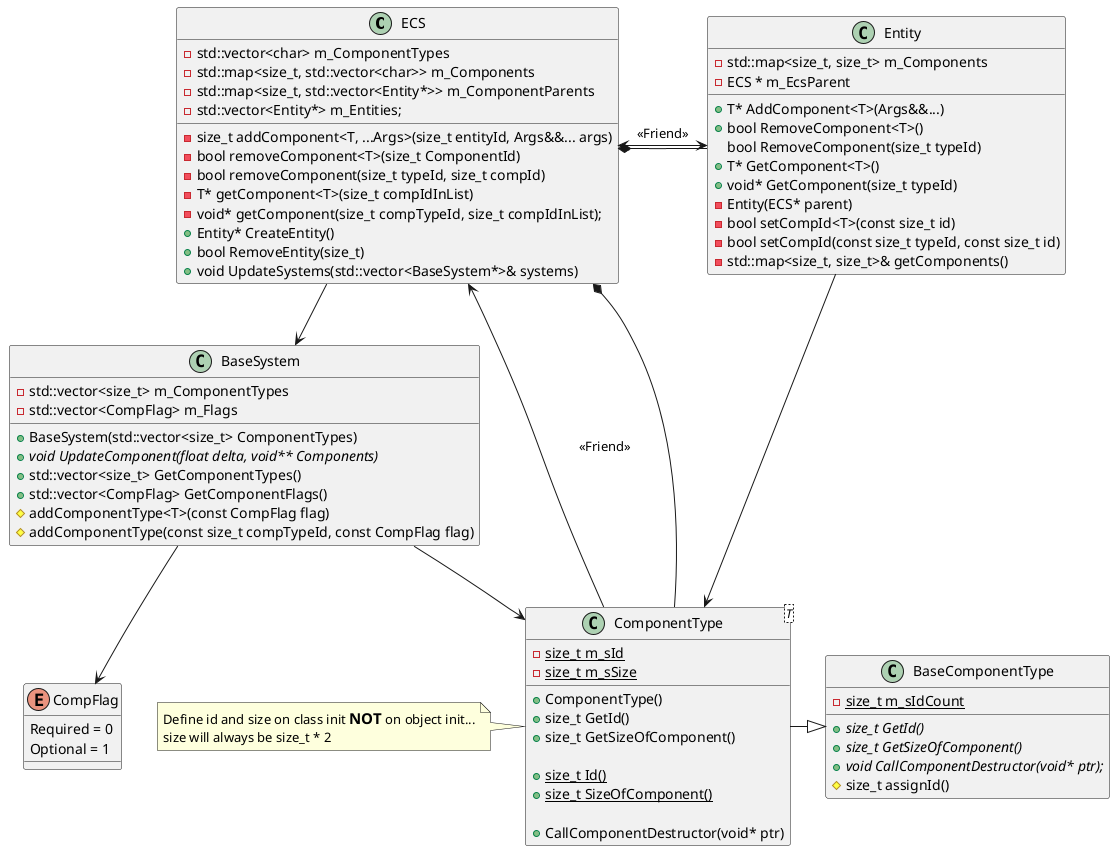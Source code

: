 @startuml ECS
class ECS 
{
    - std::vector<char> m_ComponentTypes
    - std::map<size_t, std::vector<char>> m_Components
    - std::map<size_t, std::vector<Entity*>> m_ComponentParents
    - std::vector<Entity*> m_Entities;
 
    - size_t addComponent<T, ...Args>(size_t entityId, Args&&... args)
    - bool removeComponent<T>(size_t ComponentId)
    - bool removeComponent(size_t typeId, size_t compId)
    - T* getComponent<T>(size_t compIdInList)
    - void* getComponent(size_t compTypeId, size_t compIdInList);
    + Entity* CreateEntity()
    + bool RemoveEntity(size_t)
    + void UpdateSystems(std::vector<BaseSystem*>& systems)
}

class BaseComponentType 
{
    +{abstract}size_t GetId()
    +{abstract}size_t GetSizeOfComponent()
    +{abstract}void CallComponentDestructor(void* ptr);
    # size_t assignId()
    -{static} size_t m_sIdCount
}

class ComponentType<T>
{
    +ComponentType()
    +size_t GetId()
    +size_t GetSizeOfComponent()
    
    +{static} size_t Id()
    +{static} size_t SizeOfComponent()

    +CallComponentDestructor(void* ptr)

    -{static} size_t m_sId
    -{static} size_t m_sSize
}

class Entity
{
    -std::map<size_t, size_t> m_Components
    -ECS * m_EcsParent

    +T* AddComponent<T>(Args&&...)
    +bool RemoveComponent<T>()
    bool RemoveComponent(size_t typeId)
    +T* GetComponent<T>()
    +void* GetComponent(size_t typeId)
    -Entity(ECS* parent)
    -bool setCompId<T>(const size_t id)
    -bool setCompId(const size_t typeId, const size_t id)
    -std::map<size_t, size_t>& getComponents()
}

class BaseSystem
{
    +BaseSystem(std::vector<size_t> ComponentTypes)
    +{abstract} void UpdateComponent(float delta, void** Components)
    + std::vector<size_t> GetComponentTypes()
    + std::vector<CompFlag> GetComponentFlags()

    - std::vector<size_t> m_ComponentTypes
    - std::vector<CompFlag> m_Flags
    # addComponentType<T>(const CompFlag flag)
    # addComponentType(const size_t compTypeId, const CompFlag flag)
}

enum CompFlag
{
    Required = 0
    Optional = 1
}


note left of ComponentType
    Define id and size on class init <size:15><b>NOT</b></size> on object init...
    size will always be size_t * 2
end note




ComponentType -|> BaseComponentType
ECS *- Entity
ECS <--> Entity : <<Friend>>
ECS <-- ComponentType : <<Friend>>
ECS *- ComponentType
ECS --> BaseSystem
BaseSystem --> ComponentType
BaseSystem --> CompFlag
Entity -> ComponentType
@enduml